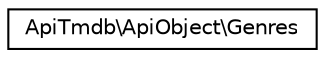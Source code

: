 digraph "Graphical Class Hierarchy"
{
  edge [fontname="Helvetica",fontsize="10",labelfontname="Helvetica",labelfontsize="10"];
  node [fontname="Helvetica",fontsize="10",shape=record];
  rankdir="LR";
  Node0 [label="ApiTmdb\\ApiObject\\Genres",height=0.2,width=0.4,color="black", fillcolor="white", style="filled",URL="$classApiTmdb_1_1ApiObject_1_1Genres.html"];
}
